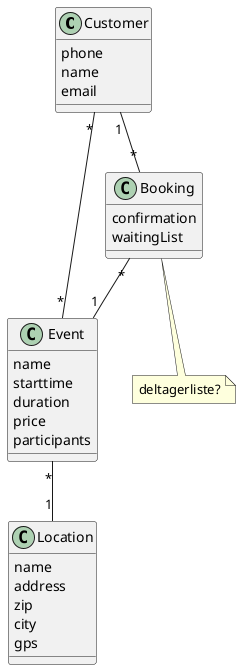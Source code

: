 @startuml

class Customer{
    phone
    name
    email
}

Customer "*"--"*" Event
Customer "1"--"*" Booking



class Event{
    name
    starttime
    duration
    price
    participants
}
Event "*"--"1" Location

class Booking{
    confirmation
    waitingList
}

note bottom
deltagerliste?
end note

Booking "*"--"1" Event

class Location{
    name
    address
    zip
    city
    gps
}

@enduml